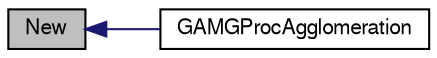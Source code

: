 digraph "New"
{
  bgcolor="transparent";
  edge [fontname="FreeSans",fontsize="10",labelfontname="FreeSans",labelfontsize="10"];
  node [fontname="FreeSans",fontsize="10",shape=record];
  rankdir="LR";
  Node627 [label="New",height=0.2,width=0.4,color="black", fillcolor="grey75", style="filled", fontcolor="black"];
  Node627 -> Node628 [dir="back",color="midnightblue",fontsize="10",style="solid",fontname="FreeSans"];
  Node628 [label="GAMGProcAgglomeration",height=0.2,width=0.4,color="black",URL="$a26982.html#aeca2e6b0b20a33a9fba38dfda6b99164",tooltip="Construct given agglomerator and controls. "];
}
